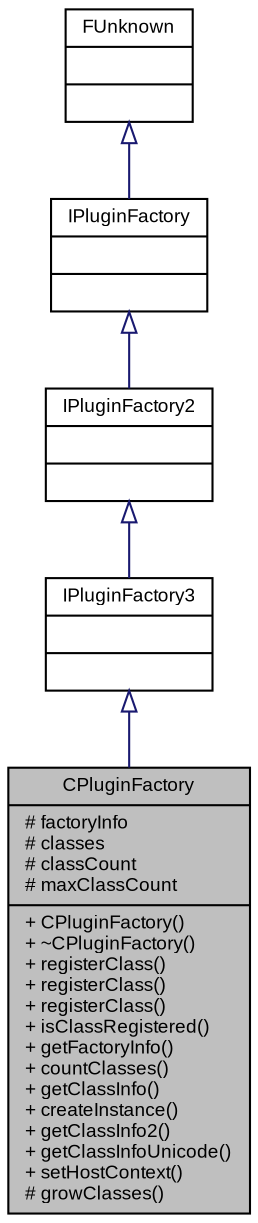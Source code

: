 digraph G
{
  bgcolor="transparent";
  edge [fontname="Arial",fontsize="9",labelfontname="Arial",labelfontsize="9"];
  node [fontname="Arial",fontsize="9",shape=record];
  Node1 [label="{CPluginFactory\n|# factoryInfo\l# classes\l# classCount\l# maxClassCount\l|+ CPluginFactory()\l+ ~CPluginFactory()\l+ registerClass()\l+ registerClass()\l+ registerClass()\l+ isClassRegistered()\l+ getFactoryInfo()\l+ countClasses()\l+ getClassInfo()\l+ createInstance()\l+ getClassInfo2()\l+ getClassInfoUnicode()\l+ setHostContext()\l# growClasses()\l}",height=0.2,width=0.4,color="black", fillcolor="grey75", style="filled" fontcolor="black"];
  Node2 -> Node1 [dir=back,color="midnightblue",fontsize="9",style="solid",arrowtail="empty",fontname="Arial"];
  Node2 [label="{IPluginFactory3\n||}",height=0.2,width=0.4,color="black",URL="base.tag$classSteinberg_1_1IPluginFactory3.html"];
  Node3 -> Node2 [dir=back,color="midnightblue",fontsize="9",style="solid",arrowtail="empty",fontname="Arial"];
  Node3 [label="{IPluginFactory2\n||}",height=0.2,width=0.4,color="black",URL="base.tag$classSteinberg_1_1IPluginFactory2.html"];
  Node4 -> Node3 [dir=back,color="midnightblue",fontsize="9",style="solid",arrowtail="empty",fontname="Arial"];
  Node4 [label="{IPluginFactory\n||}",height=0.2,width=0.4,color="black",URL="base.tag$classSteinberg_1_1IPluginFactory.html"];
  Node5 -> Node4 [dir=back,color="midnightblue",fontsize="9",style="solid",arrowtail="empty",fontname="Arial"];
  Node5 [label="{FUnknown\n||}",height=0.2,width=0.4,color="black",URL="base.tag$classSteinberg_1_1FUnknown.html"];
}
